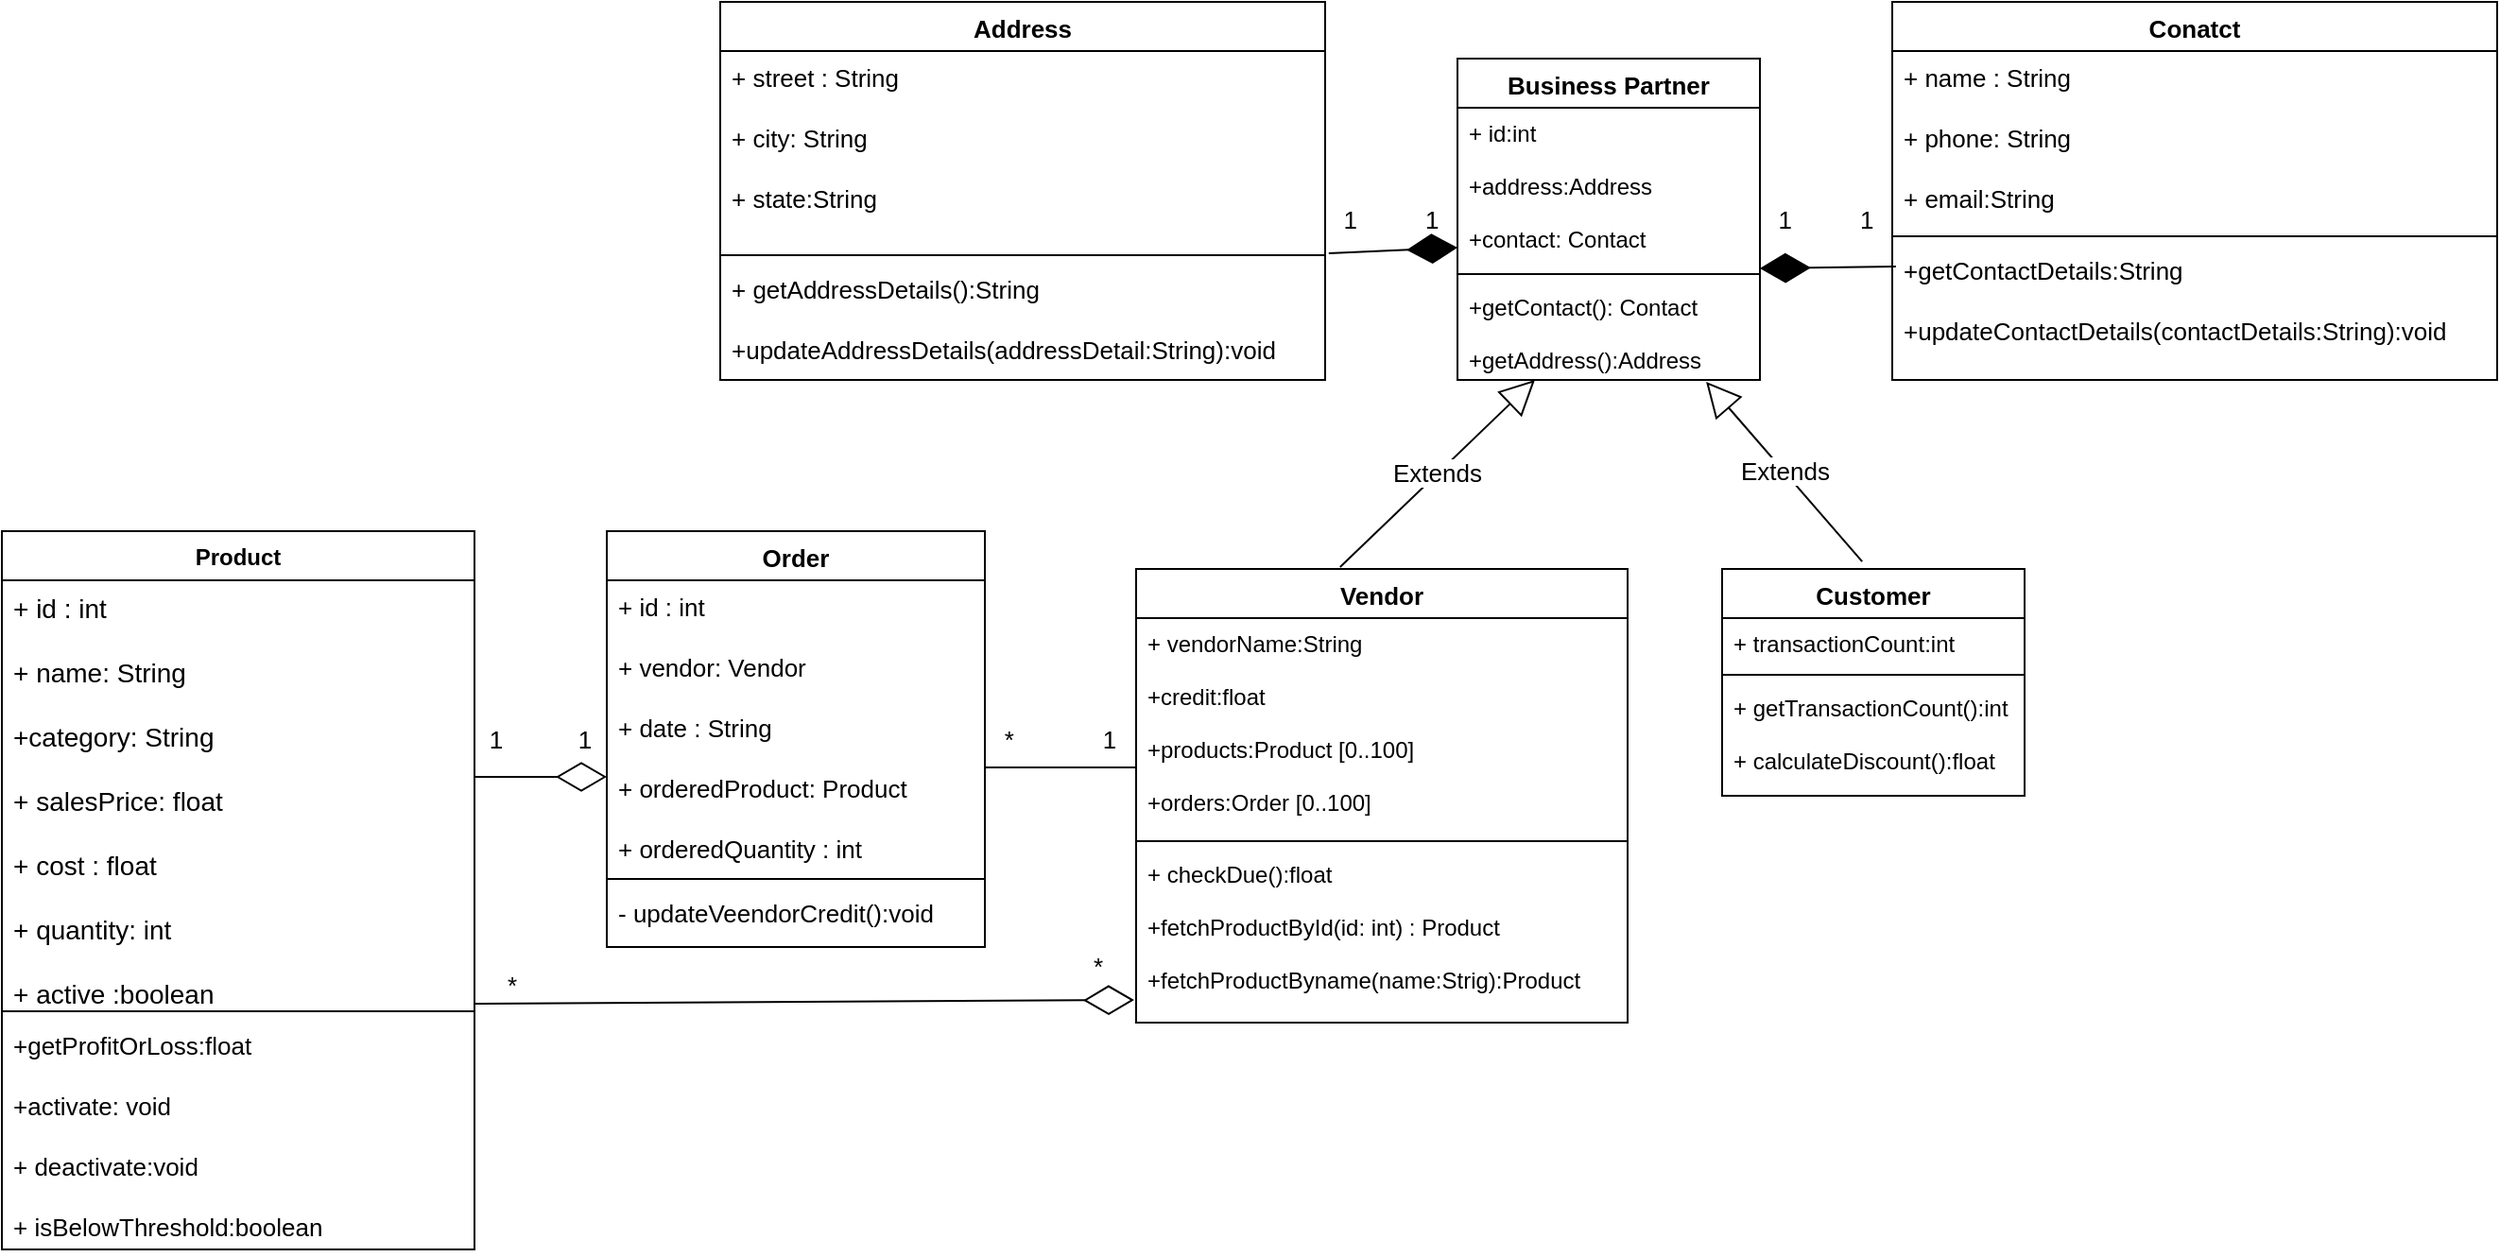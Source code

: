 <mxfile version="15.0.4" type="device"><diagram id="5x0sp73-4gKZ9PJKSojq" name="Page-1"><mxGraphModel dx="868" dy="450" grid="1" gridSize="10" guides="1" tooltips="1" connect="1" arrows="1" fold="1" page="1" pageScale="1" pageWidth="1600" pageHeight="1200" math="0" shadow="0"><root><mxCell id="0"/><mxCell id="1" parent="0"/><mxCell id="3VX1jTvw7qLMtzvkAFU8-1" value="Product" style="swimlane;fontStyle=1;align=center;verticalAlign=top;childLayout=stackLayout;horizontal=1;startSize=26;horizontalStack=0;resizeParent=1;resizeParentMax=0;resizeLast=0;collapsible=1;marginBottom=0;" vertex="1" parent="1"><mxGeometry x="20" y="680" width="250" height="380" as="geometry"/></mxCell><mxCell id="3VX1jTvw7qLMtzvkAFU8-2" value="+ id : int&#10;&#10;+ name: String&#10;&#10;+category: String&#10;&#10;+ salesPrice: float&#10;&#10;+ cost : float&#10;&#10;+ quantity: int&#10;&#10;+ active :boolean" style="text;strokeColor=none;fillColor=none;align=left;verticalAlign=top;spacingLeft=4;spacingRight=4;overflow=hidden;rotatable=0;points=[[0,0.5],[1,0.5]];portConstraint=eastwest;fontSize=14;" vertex="1" parent="3VX1jTvw7qLMtzvkAFU8-1"><mxGeometry y="26" width="250" height="224" as="geometry"/></mxCell><mxCell id="3VX1jTvw7qLMtzvkAFU8-3" value="" style="line;strokeWidth=1;fillColor=none;align=left;verticalAlign=middle;spacingTop=-1;spacingLeft=3;spacingRight=3;rotatable=0;labelPosition=right;points=[];portConstraint=eastwest;" vertex="1" parent="3VX1jTvw7qLMtzvkAFU8-1"><mxGeometry y="250" width="250" height="8" as="geometry"/></mxCell><mxCell id="3VX1jTvw7qLMtzvkAFU8-4" value="+getProfitOrLoss:float&#10;&#10;+activate: void&#10;&#10;+ deactivate:void&#10;&#10;+ isBelowThreshold:boolean&#10;" style="text;strokeColor=none;fillColor=none;align=left;verticalAlign=top;spacingLeft=4;spacingRight=4;overflow=hidden;rotatable=0;points=[[0,0.5],[1,0.5]];portConstraint=eastwest;fontSize=13;" vertex="1" parent="3VX1jTvw7qLMtzvkAFU8-1"><mxGeometry y="258" width="250" height="122" as="geometry"/></mxCell><mxCell id="3VX1jTvw7qLMtzvkAFU8-5" value="Order" style="swimlane;fontStyle=1;align=center;verticalAlign=top;childLayout=stackLayout;horizontal=1;startSize=26;horizontalStack=0;resizeParent=1;resizeParentMax=0;resizeLast=0;collapsible=1;marginBottom=0;fontSize=13;" vertex="1" parent="1"><mxGeometry x="340" y="680" width="200" height="220" as="geometry"/></mxCell><mxCell id="3VX1jTvw7qLMtzvkAFU8-6" value="+ id : int&#10;&#10;+ vendor: Vendor&#10;&#10;+ date : String&#10;&#10;+ orderedProduct: Product&#10;&#10;+ orderedQuantity : int&#10;" style="text;strokeColor=none;fillColor=none;align=left;verticalAlign=top;spacingLeft=4;spacingRight=4;overflow=hidden;rotatable=0;points=[[0,0.5],[1,0.5]];portConstraint=eastwest;fontSize=13;" vertex="1" parent="3VX1jTvw7qLMtzvkAFU8-5"><mxGeometry y="26" width="200" height="154" as="geometry"/></mxCell><mxCell id="3VX1jTvw7qLMtzvkAFU8-23" value="" style="endArrow=diamondThin;endFill=0;endSize=24;html=1;fontSize=13;" edge="1" parent="3VX1jTvw7qLMtzvkAFU8-5"><mxGeometry width="160" relative="1" as="geometry"><mxPoint x="-70" y="130" as="sourcePoint"/><mxPoint y="130" as="targetPoint"/></mxGeometry></mxCell><mxCell id="3VX1jTvw7qLMtzvkAFU8-7" value="" style="line;strokeWidth=1;fillColor=none;align=left;verticalAlign=middle;spacingTop=-1;spacingLeft=3;spacingRight=3;rotatable=0;labelPosition=right;points=[];portConstraint=eastwest;" vertex="1" parent="3VX1jTvw7qLMtzvkAFU8-5"><mxGeometry y="180" width="200" height="8" as="geometry"/></mxCell><mxCell id="3VX1jTvw7qLMtzvkAFU8-8" value="- updateVeendorCredit():void" style="text;strokeColor=none;fillColor=none;align=left;verticalAlign=top;spacingLeft=4;spacingRight=4;overflow=hidden;rotatable=0;points=[[0,0.5],[1,0.5]];portConstraint=eastwest;fontSize=13;" vertex="1" parent="3VX1jTvw7qLMtzvkAFU8-5"><mxGeometry y="188" width="200" height="32" as="geometry"/></mxCell><mxCell id="3VX1jTvw7qLMtzvkAFU8-13" value="Vendor" style="swimlane;fontStyle=1;align=center;verticalAlign=top;childLayout=stackLayout;horizontal=1;startSize=26;horizontalStack=0;resizeParent=1;resizeParentMax=0;resizeLast=0;collapsible=1;marginBottom=0;fontSize=13;" vertex="1" parent="1"><mxGeometry x="620" y="700" width="260" height="240" as="geometry"/></mxCell><mxCell id="3VX1jTvw7qLMtzvkAFU8-14" value="+ vendorName:String&#10;&#10;+credit:float&#10;&#10;+products:Product [0..100]&#10;&#10;+orders:Order [0..100]&#10;" style="text;strokeColor=none;fillColor=none;align=left;verticalAlign=top;spacingLeft=4;spacingRight=4;overflow=hidden;rotatable=0;points=[[0,0.5],[1,0.5]];portConstraint=eastwest;" vertex="1" parent="3VX1jTvw7qLMtzvkAFU8-13"><mxGeometry y="26" width="260" height="114" as="geometry"/></mxCell><mxCell id="3VX1jTvw7qLMtzvkAFU8-15" value="" style="line;strokeWidth=1;fillColor=none;align=left;verticalAlign=middle;spacingTop=-1;spacingLeft=3;spacingRight=3;rotatable=0;labelPosition=right;points=[];portConstraint=eastwest;" vertex="1" parent="3VX1jTvw7qLMtzvkAFU8-13"><mxGeometry y="140" width="260" height="8" as="geometry"/></mxCell><mxCell id="3VX1jTvw7qLMtzvkAFU8-16" value="+ checkDue():float&#10;&#10;+fetchProductById(id: int) : Product&#10;&#10;+fetchProductByname(name:Strig):Product" style="text;strokeColor=none;fillColor=none;align=left;verticalAlign=top;spacingLeft=4;spacingRight=4;overflow=hidden;rotatable=0;points=[[0,0.5],[1,0.5]];portConstraint=eastwest;" vertex="1" parent="3VX1jTvw7qLMtzvkAFU8-13"><mxGeometry y="148" width="260" height="92" as="geometry"/></mxCell><mxCell id="3VX1jTvw7qLMtzvkAFU8-17" value="Customer" style="swimlane;fontStyle=1;align=center;verticalAlign=top;childLayout=stackLayout;horizontal=1;startSize=26;horizontalStack=0;resizeParent=1;resizeParentMax=0;resizeLast=0;collapsible=1;marginBottom=0;fontSize=13;" vertex="1" parent="1"><mxGeometry x="930" y="700" width="160" height="120" as="geometry"/></mxCell><mxCell id="3VX1jTvw7qLMtzvkAFU8-18" value="+ transactionCount:int" style="text;strokeColor=none;fillColor=none;align=left;verticalAlign=top;spacingLeft=4;spacingRight=4;overflow=hidden;rotatable=0;points=[[0,0.5],[1,0.5]];portConstraint=eastwest;" vertex="1" parent="3VX1jTvw7qLMtzvkAFU8-17"><mxGeometry y="26" width="160" height="26" as="geometry"/></mxCell><mxCell id="3VX1jTvw7qLMtzvkAFU8-19" value="" style="line;strokeWidth=1;fillColor=none;align=left;verticalAlign=middle;spacingTop=-1;spacingLeft=3;spacingRight=3;rotatable=0;labelPosition=right;points=[];portConstraint=eastwest;" vertex="1" parent="3VX1jTvw7qLMtzvkAFU8-17"><mxGeometry y="52" width="160" height="8" as="geometry"/></mxCell><mxCell id="3VX1jTvw7qLMtzvkAFU8-20" value="+ getTransactionCount():int&#10;&#10;+ calculateDiscount():float" style="text;strokeColor=none;fillColor=none;align=left;verticalAlign=top;spacingLeft=4;spacingRight=4;overflow=hidden;rotatable=0;points=[[0,0.5],[1,0.5]];portConstraint=eastwest;" vertex="1" parent="3VX1jTvw7qLMtzvkAFU8-17"><mxGeometry y="60" width="160" height="60" as="geometry"/></mxCell><mxCell id="3VX1jTvw7qLMtzvkAFU8-21" value="" style="line;strokeWidth=1;fillColor=none;align=left;verticalAlign=middle;spacingTop=-1;spacingLeft=3;spacingRight=3;rotatable=0;labelPosition=right;points=[];portConstraint=eastwest;fontSize=13;" vertex="1" parent="1"><mxGeometry x="540" y="800" width="80" height="10" as="geometry"/></mxCell><mxCell id="3VX1jTvw7qLMtzvkAFU8-26" value="" style="endArrow=diamondThin;endFill=0;endSize=24;html=1;fontSize=13;entryX=-0.004;entryY=0.87;entryDx=0;entryDy=0;entryPerimeter=0;" edge="1" parent="1" target="3VX1jTvw7qLMtzvkAFU8-16"><mxGeometry width="160" relative="1" as="geometry"><mxPoint x="270" y="930" as="sourcePoint"/><mxPoint x="430" y="930" as="targetPoint"/></mxGeometry></mxCell><mxCell id="3VX1jTvw7qLMtzvkAFU8-27" value="Business Partner" style="swimlane;fontStyle=1;align=center;verticalAlign=top;childLayout=stackLayout;horizontal=1;startSize=26;horizontalStack=0;resizeParent=1;resizeParentMax=0;resizeLast=0;collapsible=1;marginBottom=0;fontSize=13;" vertex="1" parent="1"><mxGeometry x="790" y="430" width="160" height="170" as="geometry"/></mxCell><mxCell id="3VX1jTvw7qLMtzvkAFU8-28" value="+ id:int &#10;&#10;+address:Address&#10;&#10;+contact: Contact" style="text;strokeColor=none;fillColor=none;align=left;verticalAlign=top;spacingLeft=4;spacingRight=4;overflow=hidden;rotatable=0;points=[[0,0.5],[1,0.5]];portConstraint=eastwest;" vertex="1" parent="3VX1jTvw7qLMtzvkAFU8-27"><mxGeometry y="26" width="160" height="84" as="geometry"/></mxCell><mxCell id="3VX1jTvw7qLMtzvkAFU8-43" value="" style="endArrow=diamondThin;endFill=1;endSize=24;html=1;fontSize=13;exitX=1.006;exitY=0.375;exitDx=0;exitDy=0;exitPerimeter=0;" edge="1" parent="3VX1jTvw7qLMtzvkAFU8-27" source="3VX1jTvw7qLMtzvkAFU8-37"><mxGeometry width="160" relative="1" as="geometry"><mxPoint x="-60" y="100" as="sourcePoint"/><mxPoint y="100" as="targetPoint"/></mxGeometry></mxCell><mxCell id="3VX1jTvw7qLMtzvkAFU8-29" value="" style="line;strokeWidth=1;fillColor=none;align=left;verticalAlign=middle;spacingTop=-1;spacingLeft=3;spacingRight=3;rotatable=0;labelPosition=right;points=[];portConstraint=eastwest;" vertex="1" parent="3VX1jTvw7qLMtzvkAFU8-27"><mxGeometry y="110" width="160" height="8" as="geometry"/></mxCell><mxCell id="3VX1jTvw7qLMtzvkAFU8-30" value="+getContact(): Contact&#10;&#10;+getAddress():Address" style="text;strokeColor=none;fillColor=none;align=left;verticalAlign=top;spacingLeft=4;spacingRight=4;overflow=hidden;rotatable=0;points=[[0,0.5],[1,0.5]];portConstraint=eastwest;" vertex="1" parent="3VX1jTvw7qLMtzvkAFU8-27"><mxGeometry y="118" width="160" height="52" as="geometry"/></mxCell><mxCell id="3VX1jTvw7qLMtzvkAFU8-31" value="Extends" style="endArrow=block;endSize=16;endFill=0;html=1;fontSize=13;entryX=0.256;entryY=1;entryDx=0;entryDy=0;entryPerimeter=0;exitX=0.415;exitY=-0.004;exitDx=0;exitDy=0;exitPerimeter=0;" edge="1" parent="1" source="3VX1jTvw7qLMtzvkAFU8-13" target="3VX1jTvw7qLMtzvkAFU8-30"><mxGeometry width="160" relative="1" as="geometry"><mxPoint x="740" y="690" as="sourcePoint"/><mxPoint x="960" y="620" as="targetPoint"/></mxGeometry></mxCell><mxCell id="3VX1jTvw7qLMtzvkAFU8-33" value="Extends" style="endArrow=block;endSize=16;endFill=0;html=1;fontSize=13;entryX=0.256;entryY=1;entryDx=0;entryDy=0;entryPerimeter=0;exitX=0.463;exitY=-0.033;exitDx=0;exitDy=0;exitPerimeter=0;" edge="1" parent="1" source="3VX1jTvw7qLMtzvkAFU8-17"><mxGeometry width="160" relative="1" as="geometry"><mxPoint x="818.47" y="700" as="sourcePoint"/><mxPoint x="921.53" y="600.96" as="targetPoint"/></mxGeometry></mxCell><mxCell id="3VX1jTvw7qLMtzvkAFU8-34" value="Address" style="swimlane;fontStyle=1;align=center;verticalAlign=top;childLayout=stackLayout;horizontal=1;startSize=26;horizontalStack=0;resizeParent=1;resizeParentMax=0;resizeLast=0;collapsible=1;marginBottom=0;fontSize=13;" vertex="1" parent="1"><mxGeometry x="400" y="400" width="320" height="200" as="geometry"/></mxCell><mxCell id="3VX1jTvw7qLMtzvkAFU8-35" value="+ street : String&#10;&#10;+ city: String&#10;&#10;+ state:String&#10;&#10;" style="text;strokeColor=none;fillColor=none;align=left;verticalAlign=top;spacingLeft=4;spacingRight=4;overflow=hidden;rotatable=0;points=[[0,0.5],[1,0.5]];portConstraint=eastwest;fontSize=13;" vertex="1" parent="3VX1jTvw7qLMtzvkAFU8-34"><mxGeometry y="26" width="320" height="104" as="geometry"/></mxCell><mxCell id="3VX1jTvw7qLMtzvkAFU8-37" value="" style="line;strokeWidth=1;fillColor=none;align=left;verticalAlign=middle;spacingTop=-1;spacingLeft=3;spacingRight=3;rotatable=0;labelPosition=right;points=[];portConstraint=eastwest;" vertex="1" parent="3VX1jTvw7qLMtzvkAFU8-34"><mxGeometry y="130" width="320" height="8" as="geometry"/></mxCell><mxCell id="3VX1jTvw7qLMtzvkAFU8-38" value="+ getAddressDetails():String&#10;&#10;+updateAddressDetails(addressDetail:String):void&#10;" style="text;strokeColor=none;fillColor=none;align=left;verticalAlign=top;spacingLeft=4;spacingRight=4;overflow=hidden;rotatable=0;points=[[0,0.5],[1,0.5]];portConstraint=eastwest;fontSize=13;" vertex="1" parent="3VX1jTvw7qLMtzvkAFU8-34"><mxGeometry y="138" width="320" height="62" as="geometry"/></mxCell><mxCell id="3VX1jTvw7qLMtzvkAFU8-39" value="Conatct" style="swimlane;fontStyle=1;align=center;verticalAlign=top;childLayout=stackLayout;horizontal=1;startSize=26;horizontalStack=0;resizeParent=1;resizeParentMax=0;resizeLast=0;collapsible=1;marginBottom=0;fontSize=13;" vertex="1" parent="1"><mxGeometry x="1020" y="400" width="320" height="200" as="geometry"/></mxCell><mxCell id="3VX1jTvw7qLMtzvkAFU8-40" value="+ name : String&#10;&#10;+ phone: String&#10;&#10;+ email:String&#10;&#10;" style="text;strokeColor=none;fillColor=none;align=left;verticalAlign=top;spacingLeft=4;spacingRight=4;overflow=hidden;rotatable=0;points=[[0,0.5],[1,0.5]];portConstraint=eastwest;fontSize=13;" vertex="1" parent="3VX1jTvw7qLMtzvkAFU8-39"><mxGeometry y="26" width="320" height="94" as="geometry"/></mxCell><mxCell id="3VX1jTvw7qLMtzvkAFU8-41" value="" style="line;strokeWidth=1;fillColor=none;align=left;verticalAlign=middle;spacingTop=-1;spacingLeft=3;spacingRight=3;rotatable=0;labelPosition=right;points=[];portConstraint=eastwest;" vertex="1" parent="3VX1jTvw7qLMtzvkAFU8-39"><mxGeometry y="120" width="320" height="8" as="geometry"/></mxCell><mxCell id="3VX1jTvw7qLMtzvkAFU8-42" value="+getContactDetails:String&#10;&#10;+updateContactDetails(contactDetails:String):void" style="text;strokeColor=none;fillColor=none;align=left;verticalAlign=top;spacingLeft=4;spacingRight=4;overflow=hidden;rotatable=0;points=[[0,0.5],[1,0.5]];portConstraint=eastwest;fontSize=13;" vertex="1" parent="3VX1jTvw7qLMtzvkAFU8-39"><mxGeometry y="128" width="320" height="72" as="geometry"/></mxCell><mxCell id="3VX1jTvw7qLMtzvkAFU8-44" value="" style="endArrow=diamondThin;endFill=1;endSize=24;html=1;fontSize=13;exitX=0.006;exitY=0.167;exitDx=0;exitDy=0;exitPerimeter=0;" edge="1" parent="1" source="3VX1jTvw7qLMtzvkAFU8-42"><mxGeometry width="160" relative="1" as="geometry"><mxPoint x="910" y="590" as="sourcePoint"/><mxPoint x="950" y="541" as="targetPoint"/></mxGeometry></mxCell><mxCell id="3VX1jTvw7qLMtzvkAFU8-45" value="1&amp;nbsp; &amp;nbsp; &amp;nbsp; &amp;nbsp; &amp;nbsp; &amp;nbsp;1" style="text;html=1;strokeColor=none;fillColor=none;align=center;verticalAlign=middle;whiteSpace=wrap;rounded=0;fontSize=13;" vertex="1" parent="1"><mxGeometry x="270" y="780" width="70" height="20" as="geometry"/></mxCell><mxCell id="3VX1jTvw7qLMtzvkAFU8-46" value="1&amp;nbsp; &amp;nbsp; &amp;nbsp; &amp;nbsp; &amp;nbsp; 1" style="text;html=1;strokeColor=none;fillColor=none;align=center;verticalAlign=middle;whiteSpace=wrap;rounded=0;fontSize=13;" vertex="1" parent="1"><mxGeometry x="720" y="505" width="70" height="20" as="geometry"/></mxCell><mxCell id="3VX1jTvw7qLMtzvkAFU8-47" value="1&amp;nbsp; &amp;nbsp; &amp;nbsp; &amp;nbsp; &amp;nbsp; 1" style="text;html=1;strokeColor=none;fillColor=none;align=center;verticalAlign=middle;whiteSpace=wrap;rounded=0;fontSize=13;" vertex="1" parent="1"><mxGeometry x="950" y="505" width="70" height="20" as="geometry"/></mxCell><mxCell id="3VX1jTvw7qLMtzvkAFU8-50" value="*&amp;nbsp; &amp;nbsp; &amp;nbsp; &amp;nbsp; &amp;nbsp; &amp;nbsp; &amp;nbsp;1" style="text;html=1;strokeColor=none;fillColor=none;align=center;verticalAlign=middle;whiteSpace=wrap;rounded=0;fontSize=13;" vertex="1" parent="1"><mxGeometry x="545" y="780" width="70" height="20" as="geometry"/></mxCell><mxCell id="3VX1jTvw7qLMtzvkAFU8-53" value="*" style="text;html=1;strokeColor=none;fillColor=none;align=center;verticalAlign=middle;whiteSpace=wrap;rounded=0;fontSize=13;" vertex="1" parent="1"><mxGeometry x="270" y="910" width="40" height="20" as="geometry"/></mxCell><mxCell id="3VX1jTvw7qLMtzvkAFU8-54" value="*" style="text;html=1;strokeColor=none;fillColor=none;align=center;verticalAlign=middle;whiteSpace=wrap;rounded=0;fontSize=13;" vertex="1" parent="1"><mxGeometry x="580" y="900" width="40" height="20" as="geometry"/></mxCell></root></mxGraphModel></diagram></mxfile>